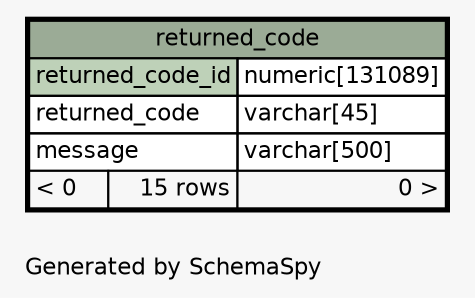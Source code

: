 // dot null on Windows 10 10.0
// SchemaSpy rev 590
digraph "oneDegreeRelationshipsDiagram" {
  graph [
    rankdir="RL"
    bgcolor="#f7f7f7"
    label="\nGenerated by SchemaSpy"
    labeljust="l"
    nodesep="0.18"
    ranksep="0.46"
    fontname="Helvetica"
    fontsize="11"
  ];
  node [
    fontname="Helvetica"
    fontsize="11"
    shape="plaintext"
  ];
  edge [
    arrowsize="0.8"
  ];
  "returned_code" [
    label=<
    <TABLE BORDER="2" CELLBORDER="1" CELLSPACING="0" BGCOLOR="#ffffff">
      <TR><TD COLSPAN="3" BGCOLOR="#9bab96" ALIGN="CENTER">returned_code</TD></TR>
      <TR><TD PORT="returned_code_id" COLSPAN="2" BGCOLOR="#bed1b8" ALIGN="LEFT">returned_code_id</TD><TD PORT="returned_code_id.type" ALIGN="LEFT">numeric[131089]</TD></TR>
      <TR><TD PORT="returned_code" COLSPAN="2" ALIGN="LEFT">returned_code</TD><TD PORT="returned_code.type" ALIGN="LEFT">varchar[45]</TD></TR>
      <TR><TD PORT="message" COLSPAN="2" ALIGN="LEFT">message</TD><TD PORT="message.type" ALIGN="LEFT">varchar[500]</TD></TR>
      <TR><TD ALIGN="LEFT" BGCOLOR="#f7f7f7">&lt; 0</TD><TD ALIGN="RIGHT" BGCOLOR="#f7f7f7">15 rows</TD><TD ALIGN="RIGHT" BGCOLOR="#f7f7f7">0 &gt;</TD></TR>
    </TABLE>>
    URL="returned_code.html"
    tooltip="returned_code"
  ];
}
